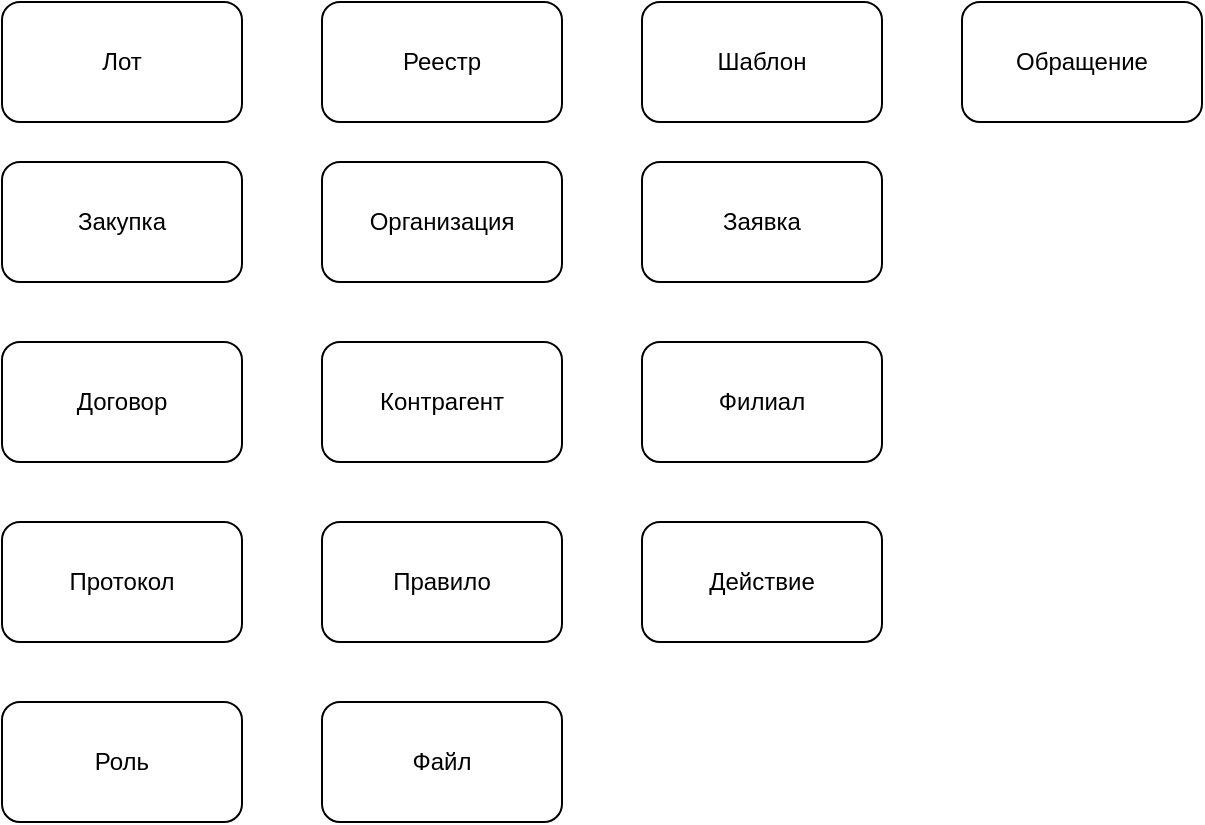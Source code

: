 <mxfile version="26.2.9" pages="2">
  <diagram name="Сущности" id="esNg1MqTvClRY21yRmVA">
    <mxGraphModel dx="1428" dy="787" grid="1" gridSize="10" guides="1" tooltips="1" connect="1" arrows="1" fold="1" page="1" pageScale="1" pageWidth="850" pageHeight="1100" math="0" shadow="0">
      <root>
        <mxCell id="0" />
        <mxCell id="1" parent="0" />
        <mxCell id="0dqSze4DZBbrqvfMmPsm-1" value="Лот" style="rounded=1;whiteSpace=wrap;html=1;" parent="1" vertex="1">
          <mxGeometry x="40" y="20" width="120" height="60" as="geometry" />
        </mxCell>
        <mxCell id="0dqSze4DZBbrqvfMmPsm-2" value="Закупка" style="rounded=1;whiteSpace=wrap;html=1;" parent="1" vertex="1">
          <mxGeometry x="40" y="100" width="120" height="60" as="geometry" />
        </mxCell>
        <mxCell id="0dqSze4DZBbrqvfMmPsm-3" value="Договор" style="rounded=1;whiteSpace=wrap;html=1;" parent="1" vertex="1">
          <mxGeometry x="40" y="190" width="120" height="60" as="geometry" />
        </mxCell>
        <mxCell id="0dqSze4DZBbrqvfMmPsm-4" value="Протокол" style="rounded=1;whiteSpace=wrap;html=1;" parent="1" vertex="1">
          <mxGeometry x="40" y="280" width="120" height="60" as="geometry" />
        </mxCell>
        <mxCell id="0dqSze4DZBbrqvfMmPsm-5" value="Роль" style="rounded=1;whiteSpace=wrap;html=1;" parent="1" vertex="1">
          <mxGeometry x="40" y="370" width="120" height="60" as="geometry" />
        </mxCell>
        <mxCell id="0dqSze4DZBbrqvfMmPsm-6" value="Реестр" style="rounded=1;whiteSpace=wrap;html=1;" parent="1" vertex="1">
          <mxGeometry x="200" y="20" width="120" height="60" as="geometry" />
        </mxCell>
        <mxCell id="0dqSze4DZBbrqvfMmPsm-7" value="Организация" style="rounded=1;whiteSpace=wrap;html=1;" parent="1" vertex="1">
          <mxGeometry x="200" y="100" width="120" height="60" as="geometry" />
        </mxCell>
        <mxCell id="0dqSze4DZBbrqvfMmPsm-8" value="Контрагент" style="rounded=1;whiteSpace=wrap;html=1;" parent="1" vertex="1">
          <mxGeometry x="200" y="190" width="120" height="60" as="geometry" />
        </mxCell>
        <mxCell id="qHfxDvyNzgiCVNIZDhlQ-1" value="Правило" style="rounded=1;whiteSpace=wrap;html=1;" vertex="1" parent="1">
          <mxGeometry x="200" y="280" width="120" height="60" as="geometry" />
        </mxCell>
        <mxCell id="qHfxDvyNzgiCVNIZDhlQ-2" value="Файл" style="rounded=1;whiteSpace=wrap;html=1;" vertex="1" parent="1">
          <mxGeometry x="200" y="370" width="120" height="60" as="geometry" />
        </mxCell>
        <mxCell id="qHfxDvyNzgiCVNIZDhlQ-3" value="Шаблон" style="rounded=1;whiteSpace=wrap;html=1;" vertex="1" parent="1">
          <mxGeometry x="360" y="20" width="120" height="60" as="geometry" />
        </mxCell>
        <mxCell id="qHfxDvyNzgiCVNIZDhlQ-4" value="Заявка" style="rounded=1;whiteSpace=wrap;html=1;" vertex="1" parent="1">
          <mxGeometry x="360" y="100" width="120" height="60" as="geometry" />
        </mxCell>
        <mxCell id="qHfxDvyNzgiCVNIZDhlQ-5" value="Филиал" style="rounded=1;whiteSpace=wrap;html=1;" vertex="1" parent="1">
          <mxGeometry x="360" y="190" width="120" height="60" as="geometry" />
        </mxCell>
        <mxCell id="qHfxDvyNzgiCVNIZDhlQ-6" value="Действие" style="rounded=1;whiteSpace=wrap;html=1;" vertex="1" parent="1">
          <mxGeometry x="360" y="280" width="120" height="60" as="geometry" />
        </mxCell>
        <mxCell id="qHfxDvyNzgiCVNIZDhlQ-7" value="Обращение" style="rounded=1;whiteSpace=wrap;html=1;" vertex="1" parent="1">
          <mxGeometry x="520" y="20" width="120" height="60" as="geometry" />
        </mxCell>
      </root>
    </mxGraphModel>
  </diagram>
  <diagram id="f0cLXvMaBeseRH8vRFZz" name="ER диаграмма">
    <mxGraphModel dx="1428" dy="787" grid="1" gridSize="10" guides="1" tooltips="1" connect="1" arrows="1" fold="1" page="1" pageScale="1" pageWidth="850" pageHeight="1100" math="0" shadow="0">
      <root>
        <mxCell id="0" />
        <mxCell id="1" parent="0" />
        <mxCell id="cKaByIbRkwaXBuY9zsX6-1" value="Entity" style="swimlane;childLayout=stackLayout;horizontal=1;startSize=50;horizontalStack=0;rounded=1;fontSize=14;fontStyle=0;strokeWidth=2;resizeParent=0;resizeLast=1;shadow=0;dashed=0;align=center;arcSize=4;whiteSpace=wrap;html=1;" vertex="1" parent="1">
          <mxGeometry x="40" y="40" width="160" height="120" as="geometry" />
        </mxCell>
        <mxCell id="cKaByIbRkwaXBuY9zsX6-2" value="+Attribute1&#xa;+Attribute2&#xa;+Attribute3" style="align=left;strokeColor=none;fillColor=none;spacingLeft=4;spacingRight=4;fontSize=12;verticalAlign=top;resizable=0;rotatable=0;part=1;html=1;whiteSpace=wrap;" vertex="1" parent="cKaByIbRkwaXBuY9zsX6-1">
          <mxGeometry y="50" width="160" height="70" as="geometry" />
        </mxCell>
      </root>
    </mxGraphModel>
  </diagram>
</mxfile>

